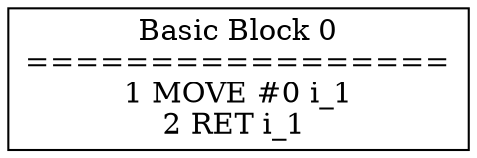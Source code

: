 digraph foo {

"Basic Block 0" [shape=box, label="Basic Block 0
=================
1 MOVE #0 i_1
2 RET i_1 
"];


}
